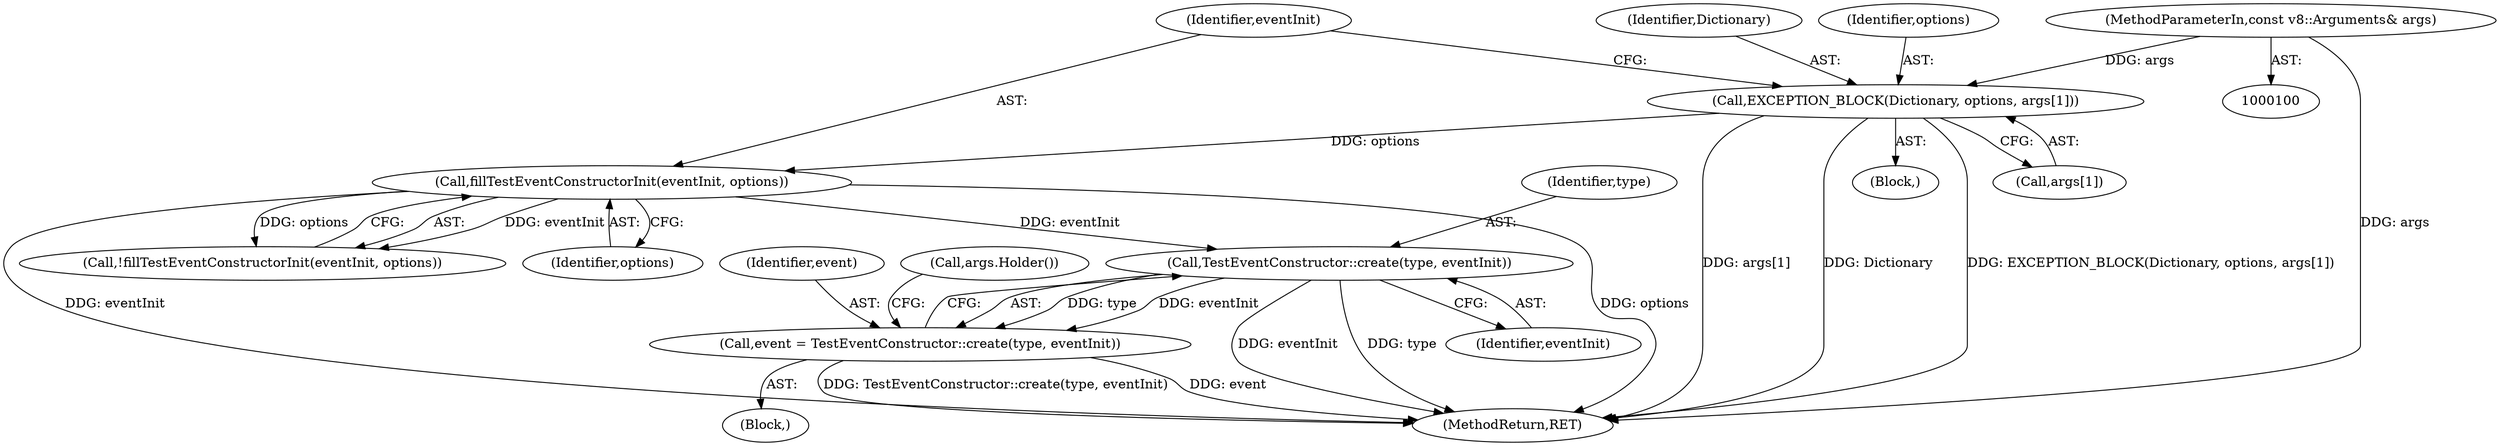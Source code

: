 digraph "0_Chrome_e9372a1bfd3588a80fcf49aa07321f0971dd6091_3@API" {
"1000146" [label="(Call,TestEventConstructor::create(type, eventInit))"];
"1000138" [label="(Call,fillTestEventConstructorInit(eventInit, options))"];
"1000130" [label="(Call,EXCEPTION_BLOCK(Dictionary, options, args[1]))"];
"1000101" [label="(MethodParameterIn,const v8::Arguments& args)"];
"1000144" [label="(Call,event = TestEventConstructor::create(type, eventInit))"];
"1000146" [label="(Call,TestEventConstructor::create(type, eventInit))"];
"1000139" [label="(Identifier,eventInit)"];
"1000129" [label="(Block,)"];
"1000133" [label="(Call,args[1])"];
"1000131" [label="(Identifier,Dictionary)"];
"1000132" [label="(Identifier,options)"];
"1000140" [label="(Identifier,options)"];
"1000145" [label="(Identifier,event)"];
"1000130" [label="(Call,EXCEPTION_BLOCK(Dictionary, options, args[1]))"];
"1000150" [label="(Call,args.Holder())"];
"1000156" [label="(MethodReturn,RET)"];
"1000101" [label="(MethodParameterIn,const v8::Arguments& args)"];
"1000102" [label="(Block,)"];
"1000148" [label="(Identifier,eventInit)"];
"1000147" [label="(Identifier,type)"];
"1000138" [label="(Call,fillTestEventConstructorInit(eventInit, options))"];
"1000137" [label="(Call,!fillTestEventConstructorInit(eventInit, options))"];
"1000144" [label="(Call,event = TestEventConstructor::create(type, eventInit))"];
"1000146" -> "1000144"  [label="AST: "];
"1000146" -> "1000148"  [label="CFG: "];
"1000147" -> "1000146"  [label="AST: "];
"1000148" -> "1000146"  [label="AST: "];
"1000144" -> "1000146"  [label="CFG: "];
"1000146" -> "1000156"  [label="DDG: eventInit"];
"1000146" -> "1000156"  [label="DDG: type"];
"1000146" -> "1000144"  [label="DDG: type"];
"1000146" -> "1000144"  [label="DDG: eventInit"];
"1000138" -> "1000146"  [label="DDG: eventInit"];
"1000138" -> "1000137"  [label="AST: "];
"1000138" -> "1000140"  [label="CFG: "];
"1000139" -> "1000138"  [label="AST: "];
"1000140" -> "1000138"  [label="AST: "];
"1000137" -> "1000138"  [label="CFG: "];
"1000138" -> "1000156"  [label="DDG: options"];
"1000138" -> "1000156"  [label="DDG: eventInit"];
"1000138" -> "1000137"  [label="DDG: eventInit"];
"1000138" -> "1000137"  [label="DDG: options"];
"1000130" -> "1000138"  [label="DDG: options"];
"1000130" -> "1000129"  [label="AST: "];
"1000130" -> "1000133"  [label="CFG: "];
"1000131" -> "1000130"  [label="AST: "];
"1000132" -> "1000130"  [label="AST: "];
"1000133" -> "1000130"  [label="AST: "];
"1000139" -> "1000130"  [label="CFG: "];
"1000130" -> "1000156"  [label="DDG: Dictionary"];
"1000130" -> "1000156"  [label="DDG: EXCEPTION_BLOCK(Dictionary, options, args[1])"];
"1000130" -> "1000156"  [label="DDG: args[1]"];
"1000101" -> "1000130"  [label="DDG: args"];
"1000101" -> "1000100"  [label="AST: "];
"1000101" -> "1000156"  [label="DDG: args"];
"1000144" -> "1000102"  [label="AST: "];
"1000145" -> "1000144"  [label="AST: "];
"1000150" -> "1000144"  [label="CFG: "];
"1000144" -> "1000156"  [label="DDG: TestEventConstructor::create(type, eventInit)"];
"1000144" -> "1000156"  [label="DDG: event"];
}
